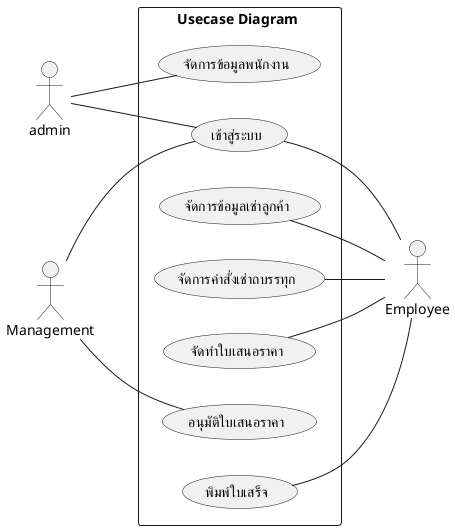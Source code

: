 @startuml trunk
left to right direction
skinparam state {
    BackgroundColor Peru
    BorderColor Black
    FontName Impact
}

actor admin
actor Employee
actor Management
rectangle "Usecase Diagram "{
    admin--(เข้าสู่ระบบ)
    admin--(จัดการข้อมูลพนักงาน)
    Management--(เข้าสู่ระบบ)
    (เข้าสู่ระบบ)--Employee
    (จัดการข้อมูลเช่าลูกค้า)--Employee
    (จัดการคำสั่งเช่าถบรรทุก)--Employee
    (จัดทำใบเสนอราคา)--Employee
    Management--(อนุมัติใบเสนอราคา)
    (พิมพ์ใบเสร็จ)--Employee
}

@enduml
